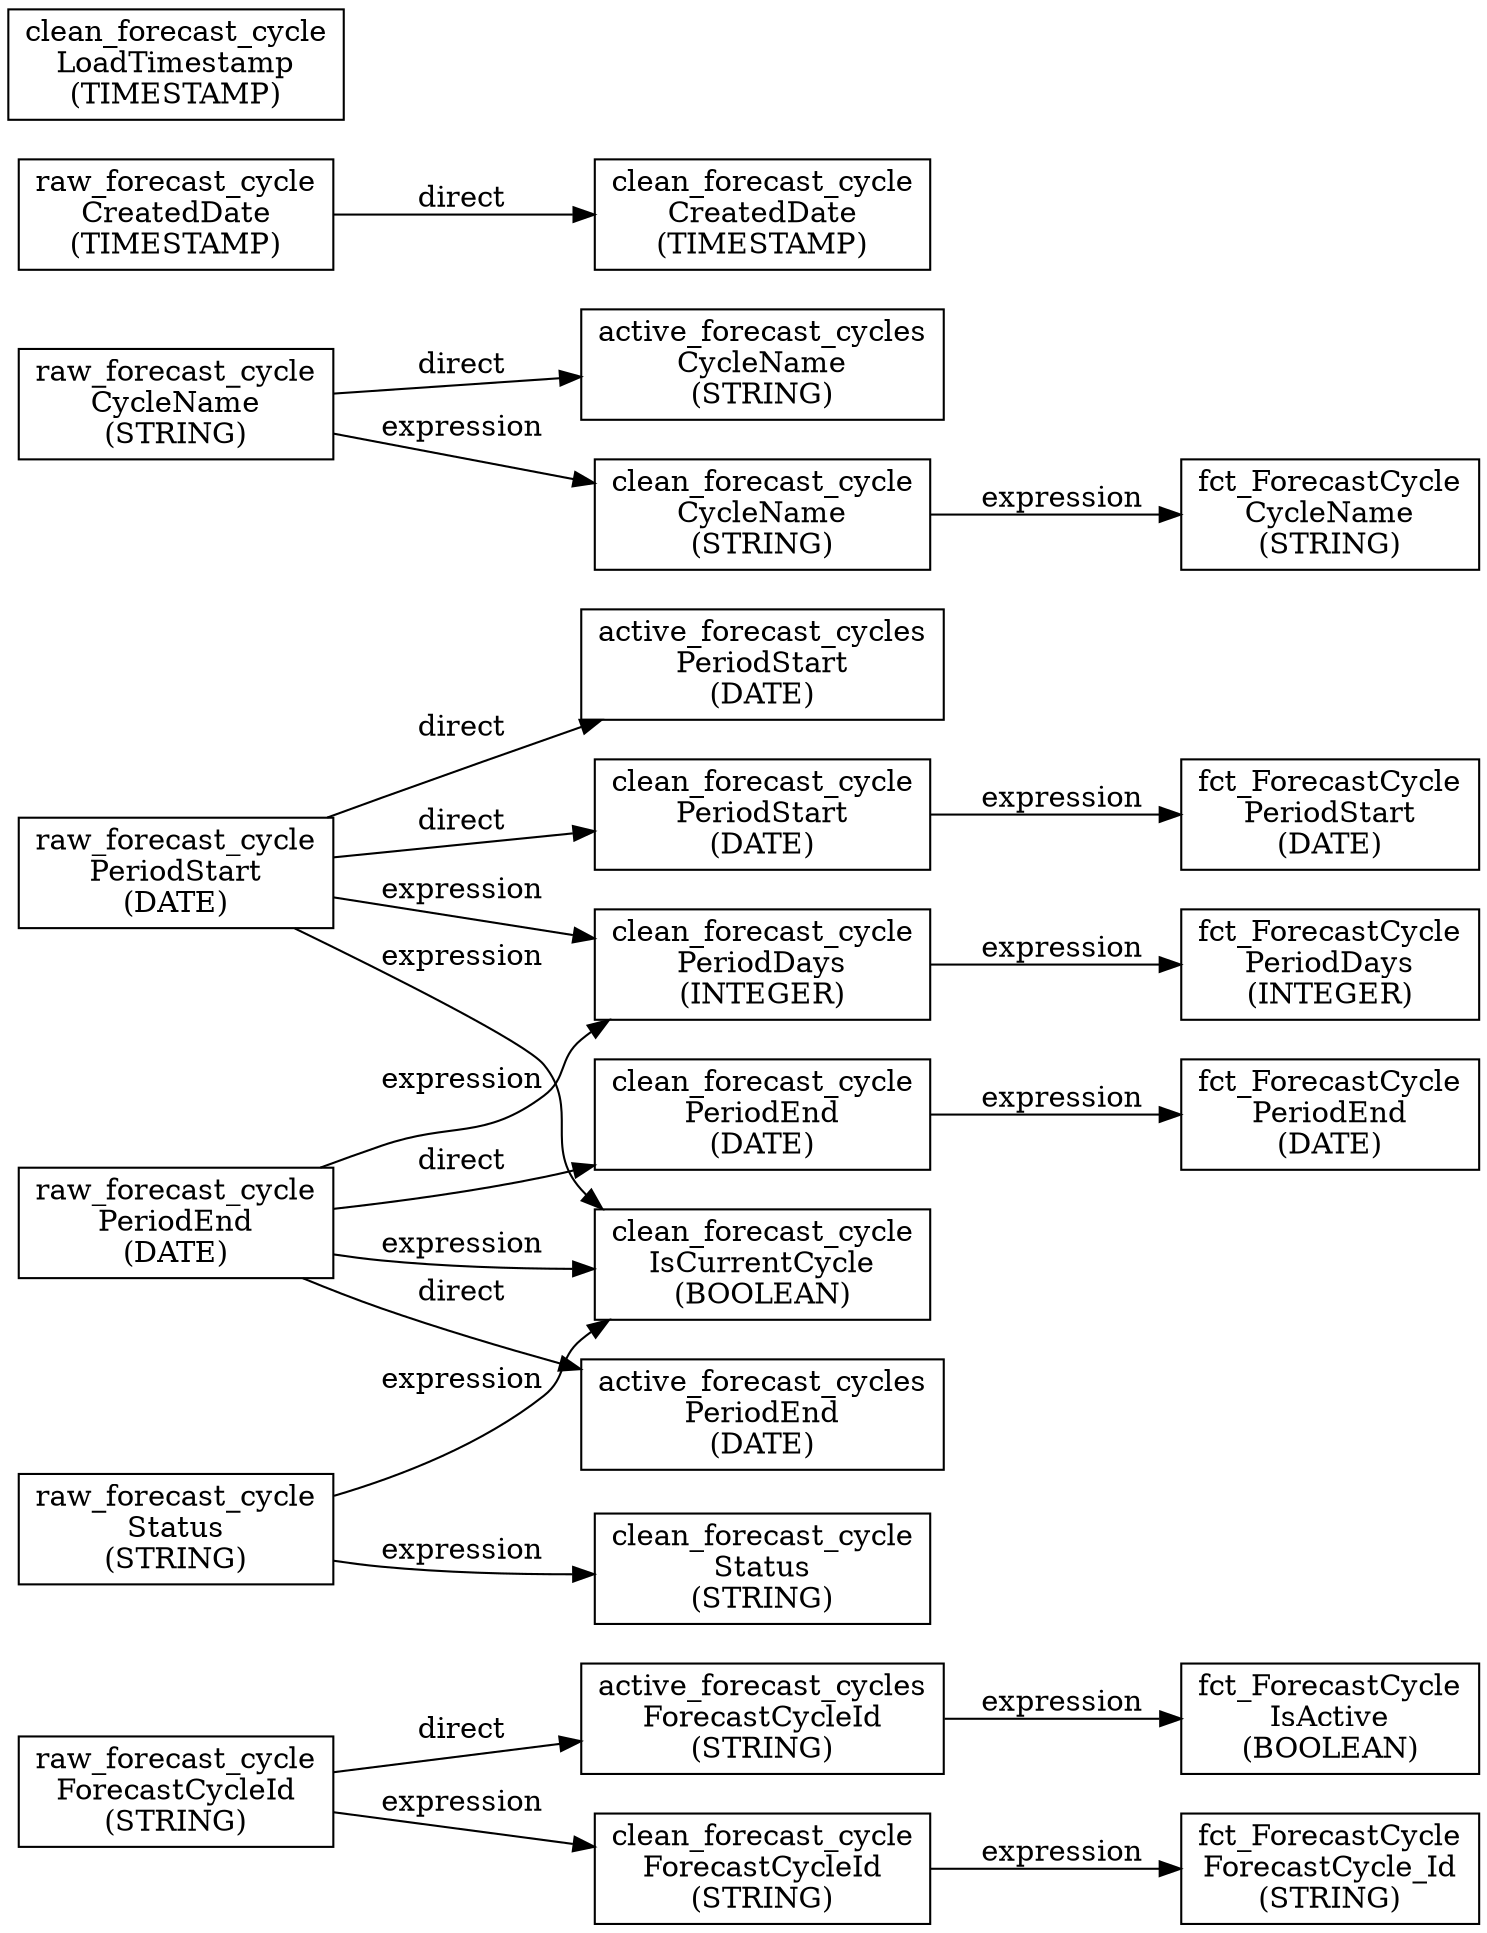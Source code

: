 digraph lineage {
  rankdir=LR;
  node [shape=record];
  "raw_forecast_cycle.ForecastCycleId" [label="raw_forecast_cycle\nForecastCycleId\n(STRING)"];
  "raw_forecast_cycle.PeriodStart" [label="raw_forecast_cycle\nPeriodStart\n(DATE)"];
  "raw_forecast_cycle.PeriodEnd" [label="raw_forecast_cycle\nPeriodEnd\n(DATE)"];
  "raw_forecast_cycle.CycleName" [label="raw_forecast_cycle\nCycleName\n(STRING)"];
  "raw_forecast_cycle.Status" [label="raw_forecast_cycle\nStatus\n(STRING)"];
  "raw_forecast_cycle.CreatedDate" [label="raw_forecast_cycle\nCreatedDate\n(TIMESTAMP)"];
  "active_forecast_cycles.ForecastCycleId" [label="active_forecast_cycles\nForecastCycleId\n(STRING)"];
  "active_forecast_cycles.PeriodStart" [label="active_forecast_cycles\nPeriodStart\n(DATE)"];
  "active_forecast_cycles.PeriodEnd" [label="active_forecast_cycles\nPeriodEnd\n(DATE)"];
  "active_forecast_cycles.CycleName" [label="active_forecast_cycles\nCycleName\n(STRING)"];
  "fct_ForecastCycle.ForecastCycle_Id" [label="fct_ForecastCycle\nForecastCycle_Id\n(STRING)"];
  "fct_ForecastCycle.PeriodEnd" [label="fct_ForecastCycle\nPeriodEnd\n(DATE)"];
  "fct_ForecastCycle.PeriodStart" [label="fct_ForecastCycle\nPeriodStart\n(DATE)"];
  "fct_ForecastCycle.CycleName" [label="fct_ForecastCycle\nCycleName\n(STRING)"];
  "fct_ForecastCycle.PeriodDays" [label="fct_ForecastCycle\nPeriodDays\n(INTEGER)"];
  "fct_ForecastCycle.IsActive" [label="fct_ForecastCycle\nIsActive\n(BOOLEAN)"];
  "clean_forecast_cycle.ForecastCycleId" [label="clean_forecast_cycle\nForecastCycleId\n(STRING)"];
  "clean_forecast_cycle.PeriodStart" [label="clean_forecast_cycle\nPeriodStart\n(DATE)"];
  "clean_forecast_cycle.PeriodEnd" [label="clean_forecast_cycle\nPeriodEnd\n(DATE)"];
  "clean_forecast_cycle.CycleName" [label="clean_forecast_cycle\nCycleName\n(STRING)"];
  "clean_forecast_cycle.Status" [label="clean_forecast_cycle\nStatus\n(STRING)"];
  "clean_forecast_cycle.PeriodDays" [label="clean_forecast_cycle\nPeriodDays\n(INTEGER)"];
  "clean_forecast_cycle.IsCurrentCycle" [label="clean_forecast_cycle\nIsCurrentCycle\n(BOOLEAN)"];
  "clean_forecast_cycle.CreatedDate" [label="clean_forecast_cycle\nCreatedDate\n(TIMESTAMP)"];
  "clean_forecast_cycle.LoadTimestamp" [label="clean_forecast_cycle\nLoadTimestamp\n(TIMESTAMP)"];
  "raw_forecast_cycle.ForecastCycleId" -> "active_forecast_cycles.ForecastCycleId" [label="direct"];
  "raw_forecast_cycle.ForecastCycleId" -> "clean_forecast_cycle.ForecastCycleId" [label="expression"];
  "raw_forecast_cycle.PeriodStart" -> "active_forecast_cycles.PeriodStart" [label="direct"];
  "raw_forecast_cycle.PeriodStart" -> "clean_forecast_cycle.PeriodStart" [label="direct"];
  "raw_forecast_cycle.PeriodStart" -> "clean_forecast_cycle.PeriodDays" [label="expression"];
  "raw_forecast_cycle.PeriodStart" -> "clean_forecast_cycle.IsCurrentCycle" [label="expression"];
  "raw_forecast_cycle.PeriodEnd" -> "active_forecast_cycles.PeriodEnd" [label="direct"];
  "raw_forecast_cycle.PeriodEnd" -> "clean_forecast_cycle.PeriodEnd" [label="direct"];
  "raw_forecast_cycle.PeriodEnd" -> "clean_forecast_cycle.PeriodDays" [label="expression"];
  "raw_forecast_cycle.PeriodEnd" -> "clean_forecast_cycle.IsCurrentCycle" [label="expression"];
  "raw_forecast_cycle.CycleName" -> "active_forecast_cycles.CycleName" [label="direct"];
  "raw_forecast_cycle.CycleName" -> "clean_forecast_cycle.CycleName" [label="expression"];
  "raw_forecast_cycle.Status" -> "clean_forecast_cycle.Status" [label="expression"];
  "raw_forecast_cycle.Status" -> "clean_forecast_cycle.IsCurrentCycle" [label="expression"];
  "raw_forecast_cycle.CreatedDate" -> "clean_forecast_cycle.CreatedDate" [label="direct"];
  "active_forecast_cycles.ForecastCycleId" -> "fct_ForecastCycle.IsActive" [label="expression"];
  "clean_forecast_cycle.ForecastCycleId" -> "fct_ForecastCycle.ForecastCycle_Id" [label="expression"];
  "clean_forecast_cycle.PeriodStart" -> "fct_ForecastCycle.PeriodStart" [label="expression"];
  "clean_forecast_cycle.PeriodEnd" -> "fct_ForecastCycle.PeriodEnd" [label="expression"];
  "clean_forecast_cycle.CycleName" -> "fct_ForecastCycle.CycleName" [label="expression"];
  "clean_forecast_cycle.PeriodDays" -> "fct_ForecastCycle.PeriodDays" [label="expression"];
}
